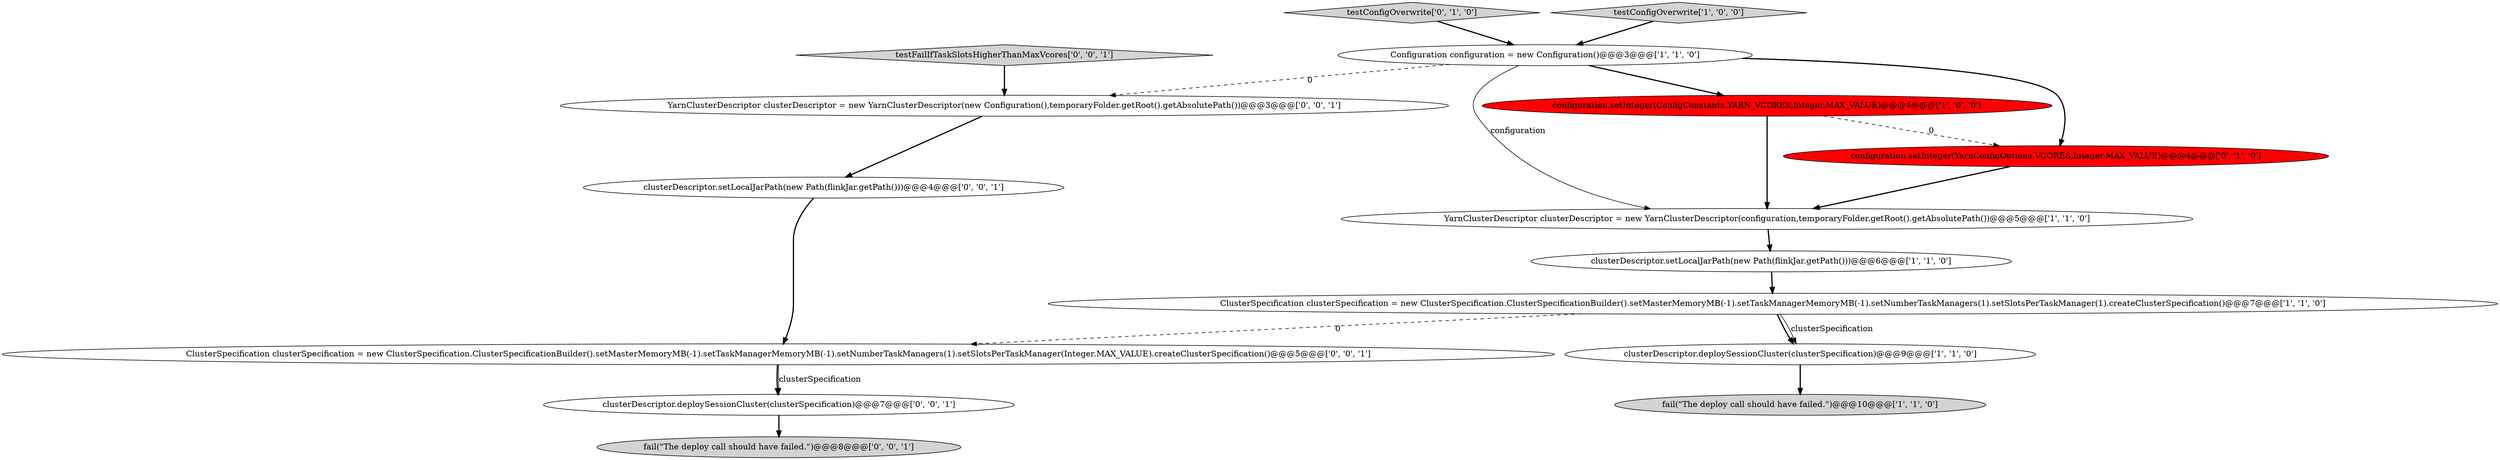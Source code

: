 digraph {
12 [style = filled, label = "ClusterSpecification clusterSpecification = new ClusterSpecification.ClusterSpecificationBuilder().setMasterMemoryMB(-1).setTaskManagerMemoryMB(-1).setNumberTaskManagers(1).setSlotsPerTaskManager(Integer.MAX_VALUE).createClusterSpecification()@@@5@@@['0', '0', '1']", fillcolor = white, shape = ellipse image = "AAA0AAABBB3BBB"];
9 [style = filled, label = "testConfigOverwrite['0', '1', '0']", fillcolor = lightgray, shape = diamond image = "AAA0AAABBB2BBB"];
6 [style = filled, label = "testConfigOverwrite['1', '0', '0']", fillcolor = lightgray, shape = diamond image = "AAA0AAABBB1BBB"];
7 [style = filled, label = "Configuration configuration = new Configuration()@@@3@@@['1', '1', '0']", fillcolor = white, shape = ellipse image = "AAA0AAABBB1BBB"];
11 [style = filled, label = "clusterDescriptor.setLocalJarPath(new Path(flinkJar.getPath()))@@@4@@@['0', '0', '1']", fillcolor = white, shape = ellipse image = "AAA0AAABBB3BBB"];
15 [style = filled, label = "fail(\"The deploy call should have failed.\")@@@8@@@['0', '0', '1']", fillcolor = lightgray, shape = ellipse image = "AAA0AAABBB3BBB"];
0 [style = filled, label = "YarnClusterDescriptor clusterDescriptor = new YarnClusterDescriptor(configuration,temporaryFolder.getRoot().getAbsolutePath())@@@5@@@['1', '1', '0']", fillcolor = white, shape = ellipse image = "AAA0AAABBB1BBB"];
10 [style = filled, label = "clusterDescriptor.deploySessionCluster(clusterSpecification)@@@7@@@['0', '0', '1']", fillcolor = white, shape = ellipse image = "AAA0AAABBB3BBB"];
2 [style = filled, label = "fail(\"The deploy call should have failed.\")@@@10@@@['1', '1', '0']", fillcolor = lightgray, shape = ellipse image = "AAA0AAABBB1BBB"];
14 [style = filled, label = "YarnClusterDescriptor clusterDescriptor = new YarnClusterDescriptor(new Configuration(),temporaryFolder.getRoot().getAbsolutePath())@@@3@@@['0', '0', '1']", fillcolor = white, shape = ellipse image = "AAA0AAABBB3BBB"];
4 [style = filled, label = "clusterDescriptor.deploySessionCluster(clusterSpecification)@@@9@@@['1', '1', '0']", fillcolor = white, shape = ellipse image = "AAA0AAABBB1BBB"];
13 [style = filled, label = "testFailIfTaskSlotsHigherThanMaxVcores['0', '0', '1']", fillcolor = lightgray, shape = diamond image = "AAA0AAABBB3BBB"];
5 [style = filled, label = "ClusterSpecification clusterSpecification = new ClusterSpecification.ClusterSpecificationBuilder().setMasterMemoryMB(-1).setTaskManagerMemoryMB(-1).setNumberTaskManagers(1).setSlotsPerTaskManager(1).createClusterSpecification()@@@7@@@['1', '1', '0']", fillcolor = white, shape = ellipse image = "AAA0AAABBB1BBB"];
3 [style = filled, label = "configuration.setInteger(ConfigConstants.YARN_VCORES,Integer.MAX_VALUE)@@@4@@@['1', '0', '0']", fillcolor = red, shape = ellipse image = "AAA1AAABBB1BBB"];
8 [style = filled, label = "configuration.setInteger(YarnConfigOptions.VCORES,Integer.MAX_VALUE)@@@4@@@['0', '1', '0']", fillcolor = red, shape = ellipse image = "AAA1AAABBB2BBB"];
1 [style = filled, label = "clusterDescriptor.setLocalJarPath(new Path(flinkJar.getPath()))@@@6@@@['1', '1', '0']", fillcolor = white, shape = ellipse image = "AAA0AAABBB1BBB"];
1->5 [style = bold, label=""];
5->12 [style = dashed, label="0"];
10->15 [style = bold, label=""];
7->14 [style = dashed, label="0"];
11->12 [style = bold, label=""];
4->2 [style = bold, label=""];
9->7 [style = bold, label=""];
7->8 [style = bold, label=""];
7->3 [style = bold, label=""];
3->0 [style = bold, label=""];
8->0 [style = bold, label=""];
12->10 [style = bold, label=""];
12->10 [style = solid, label="clusterSpecification"];
0->1 [style = bold, label=""];
5->4 [style = bold, label=""];
3->8 [style = dashed, label="0"];
7->0 [style = solid, label="configuration"];
6->7 [style = bold, label=""];
14->11 [style = bold, label=""];
13->14 [style = bold, label=""];
5->4 [style = solid, label="clusterSpecification"];
}
